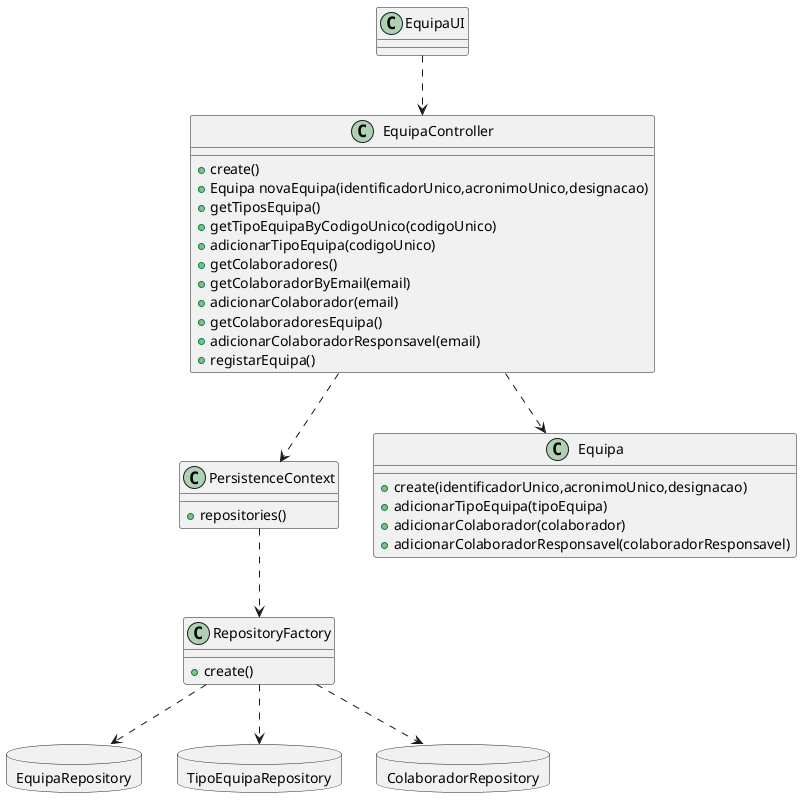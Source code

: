 @startuml

class EquipaUI{
}

class EquipaController{
+create()
+Equipa novaEquipa(identificadorUnico,acronimoUnico,designacao)
+getTiposEquipa()
+getTipoEquipaByCodigoUnico(codigoUnico)
+adicionarTipoEquipa(codigoUnico)
+getColaboradores()
+getColaboradorByEmail(email)
+adicionarColaborador(email)
+getColaboradoresEquipa()
+adicionarColaboradorResponsavel(email)
+registarEquipa()
}

class PersistenceContext{
+repositories()
}

class RepositoryFactory{
+create()
}

database EquipaRepository{
}

database TipoEquipaRepository{
}

database ColaboradorRepository{
}

class Equipa{
+create(identificadorUnico,acronimoUnico,designacao)
+adicionarTipoEquipa(tipoEquipa)
+adicionarColaborador(colaborador)
+adicionarColaboradorResponsavel(colaboradorResponsavel)
}

EquipaUI..> EquipaController

EquipaController..>PersistenceContext
EquipaController..>Equipa

PersistenceContext..>RepositoryFactory

RepositoryFactory..>EquipaRepository
RepositoryFactory..>TipoEquipaRepository
RepositoryFactory..>ColaboradorRepository


@enduml